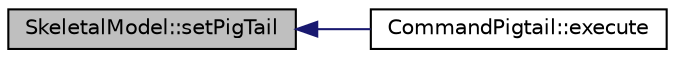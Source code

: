 digraph "SkeletalModel::setPigTail"
{
 // INTERACTIVE_SVG=YES
  edge [fontname="Helvetica",fontsize="10",labelfontname="Helvetica",labelfontsize="10"];
  node [fontname="Helvetica",fontsize="10",shape=record];
  rankdir="LR";
  Node1 [label="SkeletalModel::setPigTail",height=0.2,width=0.4,color="black", fillcolor="grey75", style="filled" fontcolor="black"];
  Node1 -> Node2 [dir="back",color="midnightblue",fontsize="10",style="solid",fontname="Helvetica"];
  Node2 [label="CommandPigtail::execute",height=0.2,width=0.4,color="black", fillcolor="white", style="filled",URL="$class_command_pigtail.html#a3a0342bd611564627ede782e7e0128db"];
}
